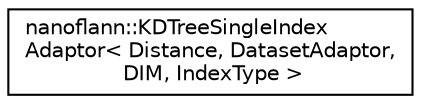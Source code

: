 digraph "Graphical Class Hierarchy"
{
  edge [fontname="Helvetica",fontsize="10",labelfontname="Helvetica",labelfontsize="10"];
  node [fontname="Helvetica",fontsize="10",shape=record];
  rankdir="LR";
  Node1 [label="nanoflann::KDTreeSingleIndex\lAdaptor\< Distance, DatasetAdaptor,\l DIM, IndexType \>",height=0.2,width=0.4,color="black", fillcolor="white", style="filled",URL="$namespacenanoflann.html#classnanoflann_1_1KDTreeSingleIndexAdaptor"];
}
